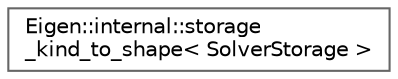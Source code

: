 digraph "类继承关系图"
{
 // LATEX_PDF_SIZE
  bgcolor="transparent";
  edge [fontname=Helvetica,fontsize=10,labelfontname=Helvetica,labelfontsize=10];
  node [fontname=Helvetica,fontsize=10,shape=box,height=0.2,width=0.4];
  rankdir="LR";
  Node0 [id="Node000000",label="Eigen::internal::storage\l_kind_to_shape\< SolverStorage \>",height=0.2,width=0.4,color="grey40", fillcolor="white", style="filled",URL="$struct_eigen_1_1internal_1_1storage__kind__to__shape_3_01_solver_storage_01_4.html",tooltip=" "];
}
